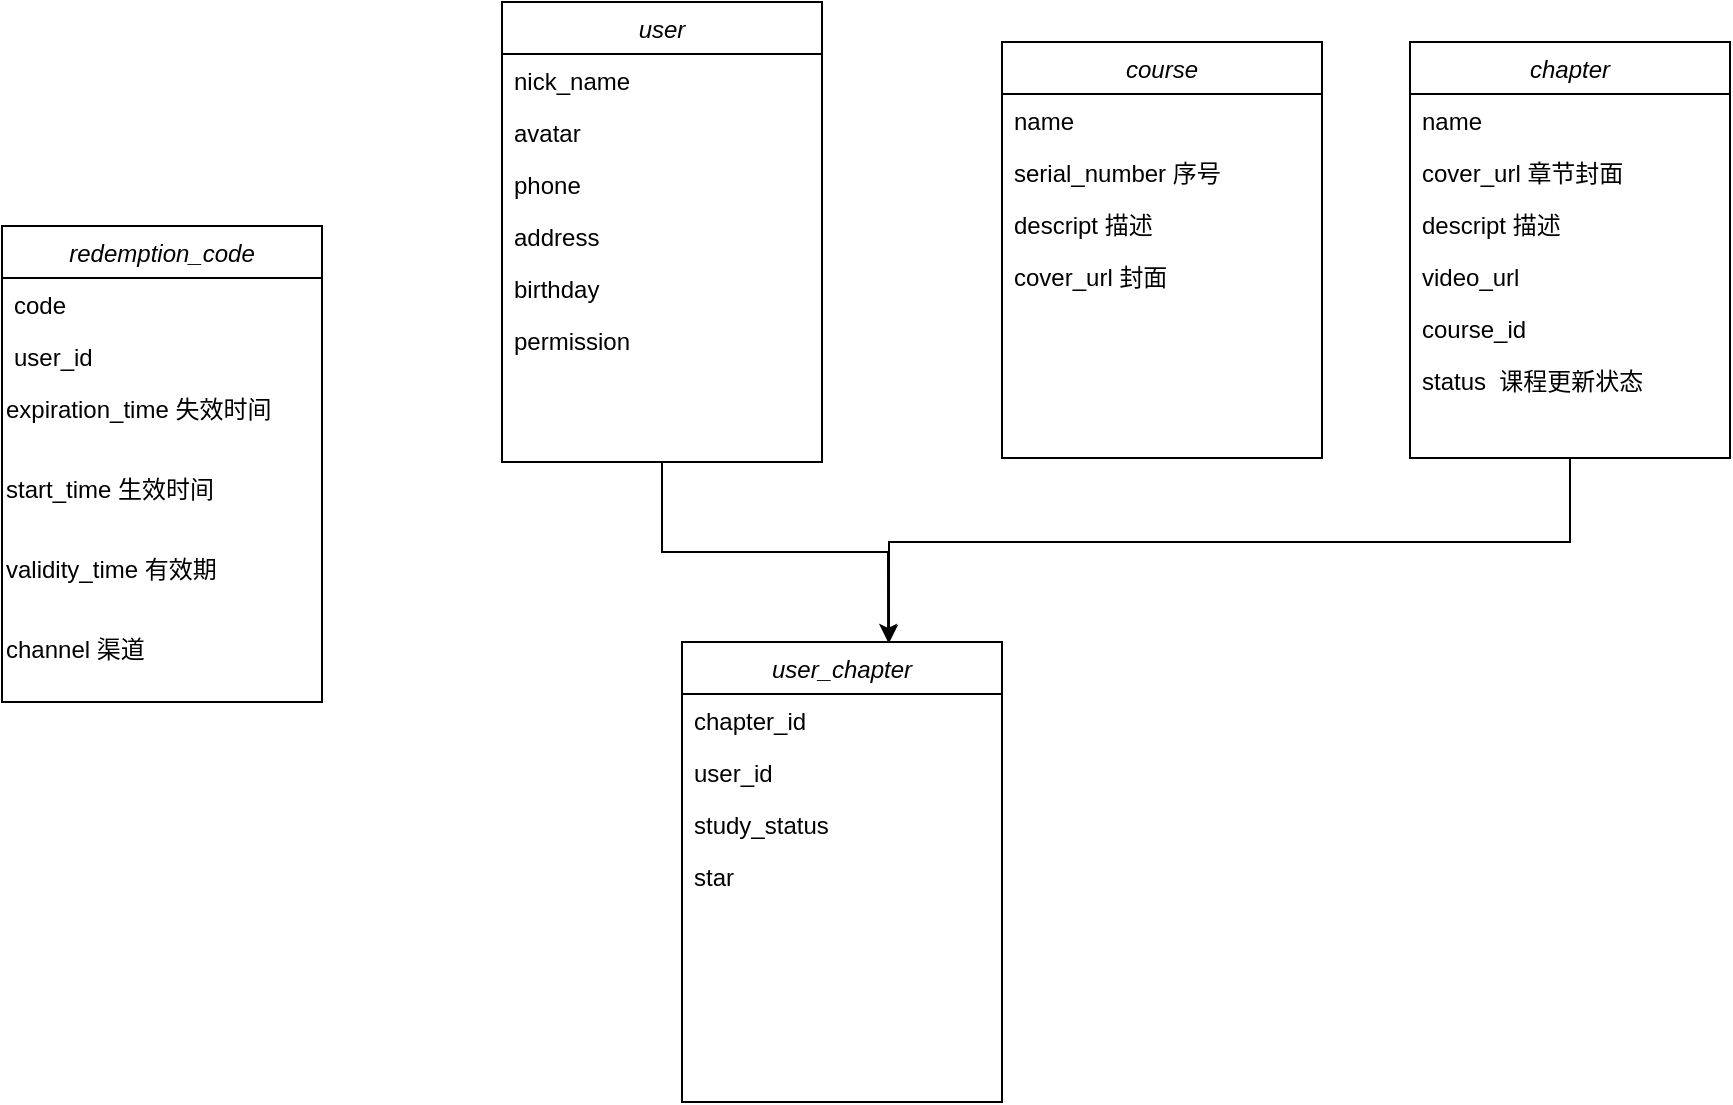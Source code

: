<mxfile version="21.6.1" type="github">
  <diagram id="C5RBs43oDa-KdzZeNtuy" name="Page-1">
    <mxGraphModel dx="1811" dy="662" grid="1" gridSize="10" guides="1" tooltips="1" connect="1" arrows="1" fold="1" page="1" pageScale="1" pageWidth="827" pageHeight="1169" math="0" shadow="0">
      <root>
        <mxCell id="WIyWlLk6GJQsqaUBKTNV-0" />
        <mxCell id="WIyWlLk6GJQsqaUBKTNV-1" parent="WIyWlLk6GJQsqaUBKTNV-0" />
        <mxCell id="sVHWc1a8SgaQdpdhfYDC-51" style="edgeStyle=orthogonalEdgeStyle;rounded=0;orthogonalLoop=1;jettySize=auto;html=1;entryX=0.644;entryY=0;entryDx=0;entryDy=0;entryPerimeter=0;" parent="WIyWlLk6GJQsqaUBKTNV-1" source="zkfFHV4jXpPFQw0GAbJ--0" target="sVHWc1a8SgaQdpdhfYDC-41" edge="1">
          <mxGeometry relative="1" as="geometry" />
        </mxCell>
        <mxCell id="zkfFHV4jXpPFQw0GAbJ--0" value="user" style="swimlane;fontStyle=2;align=center;verticalAlign=top;childLayout=stackLayout;horizontal=1;startSize=26;horizontalStack=0;resizeParent=1;resizeLast=0;collapsible=1;marginBottom=0;rounded=0;shadow=0;strokeWidth=1;" parent="WIyWlLk6GJQsqaUBKTNV-1" vertex="1">
          <mxGeometry x="-120" y="140" width="160" height="230" as="geometry">
            <mxRectangle x="220" y="120" width="160" height="26" as="alternateBounds" />
          </mxGeometry>
        </mxCell>
        <mxCell id="zkfFHV4jXpPFQw0GAbJ--1" value="nick_name" style="text;align=left;verticalAlign=top;spacingLeft=4;spacingRight=4;overflow=hidden;rotatable=0;points=[[0,0.5],[1,0.5]];portConstraint=eastwest;" parent="zkfFHV4jXpPFQw0GAbJ--0" vertex="1">
          <mxGeometry y="26" width="160" height="26" as="geometry" />
        </mxCell>
        <mxCell id="zkfFHV4jXpPFQw0GAbJ--2" value="avatar" style="text;align=left;verticalAlign=top;spacingLeft=4;spacingRight=4;overflow=hidden;rotatable=0;points=[[0,0.5],[1,0.5]];portConstraint=eastwest;rounded=0;shadow=0;html=0;" parent="zkfFHV4jXpPFQw0GAbJ--0" vertex="1">
          <mxGeometry y="52" width="160" height="26" as="geometry" />
        </mxCell>
        <mxCell id="zkfFHV4jXpPFQw0GAbJ--3" value="phone" style="text;align=left;verticalAlign=top;spacingLeft=4;spacingRight=4;overflow=hidden;rotatable=0;points=[[0,0.5],[1,0.5]];portConstraint=eastwest;rounded=0;shadow=0;html=0;" parent="zkfFHV4jXpPFQw0GAbJ--0" vertex="1">
          <mxGeometry y="78" width="160" height="26" as="geometry" />
        </mxCell>
        <mxCell id="sVHWc1a8SgaQdpdhfYDC-0" value="address" style="text;align=left;verticalAlign=top;spacingLeft=4;spacingRight=4;overflow=hidden;rotatable=0;points=[[0,0.5],[1,0.5]];portConstraint=eastwest;rounded=0;shadow=0;html=0;" parent="zkfFHV4jXpPFQw0GAbJ--0" vertex="1">
          <mxGeometry y="104" width="160" height="26" as="geometry" />
        </mxCell>
        <mxCell id="sVHWc1a8SgaQdpdhfYDC-8" value="birthday" style="text;align=left;verticalAlign=top;spacingLeft=4;spacingRight=4;overflow=hidden;rotatable=0;points=[[0,0.5],[1,0.5]];portConstraint=eastwest;rounded=0;shadow=0;html=0;" parent="zkfFHV4jXpPFQw0GAbJ--0" vertex="1">
          <mxGeometry y="130" width="160" height="26" as="geometry" />
        </mxCell>
        <mxCell id="QagKhRIwYlZY4UXOCQ2P-2" value="permission" style="text;align=left;verticalAlign=top;spacingLeft=4;spacingRight=4;overflow=hidden;rotatable=0;points=[[0,0.5],[1,0.5]];portConstraint=eastwest;rounded=0;shadow=0;html=0;" vertex="1" parent="zkfFHV4jXpPFQw0GAbJ--0">
          <mxGeometry y="156" width="160" height="26" as="geometry" />
        </mxCell>
        <mxCell id="sVHWc1a8SgaQdpdhfYDC-2" value="course" style="swimlane;fontStyle=2;align=center;verticalAlign=top;childLayout=stackLayout;horizontal=1;startSize=26;horizontalStack=0;resizeParent=1;resizeLast=0;collapsible=1;marginBottom=0;rounded=0;shadow=0;strokeWidth=1;" parent="WIyWlLk6GJQsqaUBKTNV-1" vertex="1">
          <mxGeometry x="130" y="160" width="160" height="208" as="geometry">
            <mxRectangle x="220" y="120" width="160" height="26" as="alternateBounds" />
          </mxGeometry>
        </mxCell>
        <mxCell id="sVHWc1a8SgaQdpdhfYDC-3" value="name" style="text;align=left;verticalAlign=top;spacingLeft=4;spacingRight=4;overflow=hidden;rotatable=0;points=[[0,0.5],[1,0.5]];portConstraint=eastwest;" parent="sVHWc1a8SgaQdpdhfYDC-2" vertex="1">
          <mxGeometry y="26" width="160" height="26" as="geometry" />
        </mxCell>
        <mxCell id="sVHWc1a8SgaQdpdhfYDC-13" value="serial_number 序号" style="text;align=left;verticalAlign=top;spacingLeft=4;spacingRight=4;overflow=hidden;rotatable=0;points=[[0,0.5],[1,0.5]];portConstraint=eastwest;rounded=0;shadow=0;html=0;" parent="sVHWc1a8SgaQdpdhfYDC-2" vertex="1">
          <mxGeometry y="52" width="160" height="26" as="geometry" />
        </mxCell>
        <mxCell id="sVHWc1a8SgaQdpdhfYDC-14" value="descript 描述" style="text;align=left;verticalAlign=top;spacingLeft=4;spacingRight=4;overflow=hidden;rotatable=0;points=[[0,0.5],[1,0.5]];portConstraint=eastwest;rounded=0;shadow=0;html=0;" parent="sVHWc1a8SgaQdpdhfYDC-2" vertex="1">
          <mxGeometry y="78" width="160" height="26" as="geometry" />
        </mxCell>
        <mxCell id="sVHWc1a8SgaQdpdhfYDC-15" value="cover_url 封面" style="text;align=left;verticalAlign=top;spacingLeft=4;spacingRight=4;overflow=hidden;rotatable=0;points=[[0,0.5],[1,0.5]];portConstraint=eastwest;rounded=0;shadow=0;html=0;" parent="sVHWc1a8SgaQdpdhfYDC-2" vertex="1">
          <mxGeometry y="104" width="160" height="26" as="geometry" />
        </mxCell>
        <mxCell id="QagKhRIwYlZY4UXOCQ2P-3" style="edgeStyle=orthogonalEdgeStyle;rounded=0;orthogonalLoop=1;jettySize=auto;html=1;entryX=0.647;entryY=0.002;entryDx=0;entryDy=0;entryPerimeter=0;" edge="1" parent="WIyWlLk6GJQsqaUBKTNV-1" source="sVHWc1a8SgaQdpdhfYDC-20" target="sVHWc1a8SgaQdpdhfYDC-41">
          <mxGeometry relative="1" as="geometry">
            <Array as="points">
              <mxPoint x="414" y="410" />
              <mxPoint x="74" y="410" />
            </Array>
          </mxGeometry>
        </mxCell>
        <mxCell id="sVHWc1a8SgaQdpdhfYDC-20" value="chapter" style="swimlane;fontStyle=2;align=center;verticalAlign=top;childLayout=stackLayout;horizontal=1;startSize=26;horizontalStack=0;resizeParent=1;resizeLast=0;collapsible=1;marginBottom=0;rounded=0;shadow=0;strokeWidth=1;" parent="WIyWlLk6GJQsqaUBKTNV-1" vertex="1">
          <mxGeometry x="334" y="160" width="160" height="208" as="geometry">
            <mxRectangle x="220" y="120" width="160" height="26" as="alternateBounds" />
          </mxGeometry>
        </mxCell>
        <mxCell id="sVHWc1a8SgaQdpdhfYDC-21" value="name" style="text;align=left;verticalAlign=top;spacingLeft=4;spacingRight=4;overflow=hidden;rotatable=0;points=[[0,0.5],[1,0.5]];portConstraint=eastwest;" parent="sVHWc1a8SgaQdpdhfYDC-20" vertex="1">
          <mxGeometry y="26" width="160" height="26" as="geometry" />
        </mxCell>
        <mxCell id="sVHWc1a8SgaQdpdhfYDC-22" value="cover_url 章节封面" style="text;align=left;verticalAlign=top;spacingLeft=4;spacingRight=4;overflow=hidden;rotatable=0;points=[[0,0.5],[1,0.5]];portConstraint=eastwest;rounded=0;shadow=0;html=0;" parent="sVHWc1a8SgaQdpdhfYDC-20" vertex="1">
          <mxGeometry y="52" width="160" height="26" as="geometry" />
        </mxCell>
        <mxCell id="sVHWc1a8SgaQdpdhfYDC-24" value="descript 描述" style="text;align=left;verticalAlign=top;spacingLeft=4;spacingRight=4;overflow=hidden;rotatable=0;points=[[0,0.5],[1,0.5]];portConstraint=eastwest;rounded=0;shadow=0;html=0;" parent="sVHWc1a8SgaQdpdhfYDC-20" vertex="1">
          <mxGeometry y="78" width="160" height="26" as="geometry" />
        </mxCell>
        <mxCell id="sVHWc1a8SgaQdpdhfYDC-31" value="video_url" style="text;align=left;verticalAlign=top;spacingLeft=4;spacingRight=4;overflow=hidden;rotatable=0;points=[[0,0.5],[1,0.5]];portConstraint=eastwest;rounded=0;shadow=0;html=0;" parent="sVHWc1a8SgaQdpdhfYDC-20" vertex="1">
          <mxGeometry y="104" width="160" height="26" as="geometry" />
        </mxCell>
        <mxCell id="sVHWc1a8SgaQdpdhfYDC-59" value="course_id" style="text;align=left;verticalAlign=top;spacingLeft=4;spacingRight=4;overflow=hidden;rotatable=0;points=[[0,0.5],[1,0.5]];portConstraint=eastwest;rounded=0;shadow=0;html=0;" parent="sVHWc1a8SgaQdpdhfYDC-20" vertex="1">
          <mxGeometry y="130" width="160" height="26" as="geometry" />
        </mxCell>
        <mxCell id="QagKhRIwYlZY4UXOCQ2P-5" value="status  课程更新状态" style="text;align=left;verticalAlign=top;spacingLeft=4;spacingRight=4;overflow=hidden;rotatable=0;points=[[0,0.5],[1,0.5]];portConstraint=eastwest;rounded=0;shadow=0;html=0;" vertex="1" parent="sVHWc1a8SgaQdpdhfYDC-20">
          <mxGeometry y="156" width="160" height="26" as="geometry" />
        </mxCell>
        <mxCell id="sVHWc1a8SgaQdpdhfYDC-33" value="redemption_code" style="swimlane;fontStyle=2;align=center;verticalAlign=top;childLayout=stackLayout;horizontal=1;startSize=26;horizontalStack=0;resizeParent=1;resizeLast=0;collapsible=1;marginBottom=0;rounded=0;shadow=0;strokeWidth=1;" parent="WIyWlLk6GJQsqaUBKTNV-1" vertex="1">
          <mxGeometry x="-370" y="252" width="160" height="238" as="geometry">
            <mxRectangle x="220" y="120" width="160" height="26" as="alternateBounds" />
          </mxGeometry>
        </mxCell>
        <mxCell id="sVHWc1a8SgaQdpdhfYDC-34" value="code" style="text;align=left;verticalAlign=top;spacingLeft=4;spacingRight=4;overflow=hidden;rotatable=0;points=[[0,0.5],[1,0.5]];portConstraint=eastwest;" parent="sVHWc1a8SgaQdpdhfYDC-33" vertex="1">
          <mxGeometry y="26" width="160" height="26" as="geometry" />
        </mxCell>
        <mxCell id="sVHWc1a8SgaQdpdhfYDC-60" value="user_id" style="text;align=left;verticalAlign=top;spacingLeft=4;spacingRight=4;overflow=hidden;rotatable=0;points=[[0,0.5],[1,0.5]];portConstraint=eastwest;" parent="sVHWc1a8SgaQdpdhfYDC-33" vertex="1">
          <mxGeometry y="52" width="160" height="26" as="geometry" />
        </mxCell>
        <mxCell id="sVHWc1a8SgaQdpdhfYDC-61" value="expiration_time 失效时间" style="text;whiteSpace=wrap;" parent="sVHWc1a8SgaQdpdhfYDC-33" vertex="1">
          <mxGeometry y="78" width="160" height="40" as="geometry" />
        </mxCell>
        <mxCell id="sVHWc1a8SgaQdpdhfYDC-66" value="start_time 生效时间" style="text;whiteSpace=wrap;" parent="sVHWc1a8SgaQdpdhfYDC-33" vertex="1">
          <mxGeometry y="118" width="160" height="40" as="geometry" />
        </mxCell>
        <mxCell id="QagKhRIwYlZY4UXOCQ2P-7" value="validity_time 有效期" style="text;whiteSpace=wrap;" vertex="1" parent="sVHWc1a8SgaQdpdhfYDC-33">
          <mxGeometry y="158" width="160" height="40" as="geometry" />
        </mxCell>
        <mxCell id="QagKhRIwYlZY4UXOCQ2P-10" value="channel 渠道" style="text;whiteSpace=wrap;" vertex="1" parent="sVHWc1a8SgaQdpdhfYDC-33">
          <mxGeometry y="198" width="160" height="40" as="geometry" />
        </mxCell>
        <mxCell id="sVHWc1a8SgaQdpdhfYDC-41" value="user_chapter" style="swimlane;fontStyle=2;align=center;verticalAlign=top;childLayout=stackLayout;horizontal=1;startSize=26;horizontalStack=0;resizeParent=1;resizeLast=0;collapsible=1;marginBottom=0;rounded=0;shadow=0;strokeWidth=1;" parent="WIyWlLk6GJQsqaUBKTNV-1" vertex="1">
          <mxGeometry x="-30" y="460" width="160" height="230" as="geometry">
            <mxRectangle x="220" y="120" width="160" height="26" as="alternateBounds" />
          </mxGeometry>
        </mxCell>
        <mxCell id="sVHWc1a8SgaQdpdhfYDC-42" value="chapter_id" style="text;align=left;verticalAlign=top;spacingLeft=4;spacingRight=4;overflow=hidden;rotatable=0;points=[[0,0.5],[1,0.5]];portConstraint=eastwest;" parent="sVHWc1a8SgaQdpdhfYDC-41" vertex="1">
          <mxGeometry y="26" width="160" height="26" as="geometry" />
        </mxCell>
        <mxCell id="sVHWc1a8SgaQdpdhfYDC-43" value="user_id " style="text;align=left;verticalAlign=top;spacingLeft=4;spacingRight=4;overflow=hidden;rotatable=0;points=[[0,0.5],[1,0.5]];portConstraint=eastwest;rounded=0;shadow=0;html=0;" parent="sVHWc1a8SgaQdpdhfYDC-41" vertex="1">
          <mxGeometry y="52" width="160" height="26" as="geometry" />
        </mxCell>
        <mxCell id="sVHWc1a8SgaQdpdhfYDC-44" value="study_status" style="text;align=left;verticalAlign=top;spacingLeft=4;spacingRight=4;overflow=hidden;rotatable=0;points=[[0,0.5],[1,0.5]];portConstraint=eastwest;rounded=0;shadow=0;html=0;" parent="sVHWc1a8SgaQdpdhfYDC-41" vertex="1">
          <mxGeometry y="78" width="160" height="26" as="geometry" />
        </mxCell>
        <mxCell id="QagKhRIwYlZY4UXOCQ2P-4" value="star" style="text;align=left;verticalAlign=top;spacingLeft=4;spacingRight=4;overflow=hidden;rotatable=0;points=[[0,0.5],[1,0.5]];portConstraint=eastwest;rounded=0;shadow=0;html=0;" vertex="1" parent="sVHWc1a8SgaQdpdhfYDC-41">
          <mxGeometry y="104" width="160" height="26" as="geometry" />
        </mxCell>
      </root>
    </mxGraphModel>
  </diagram>
</mxfile>

